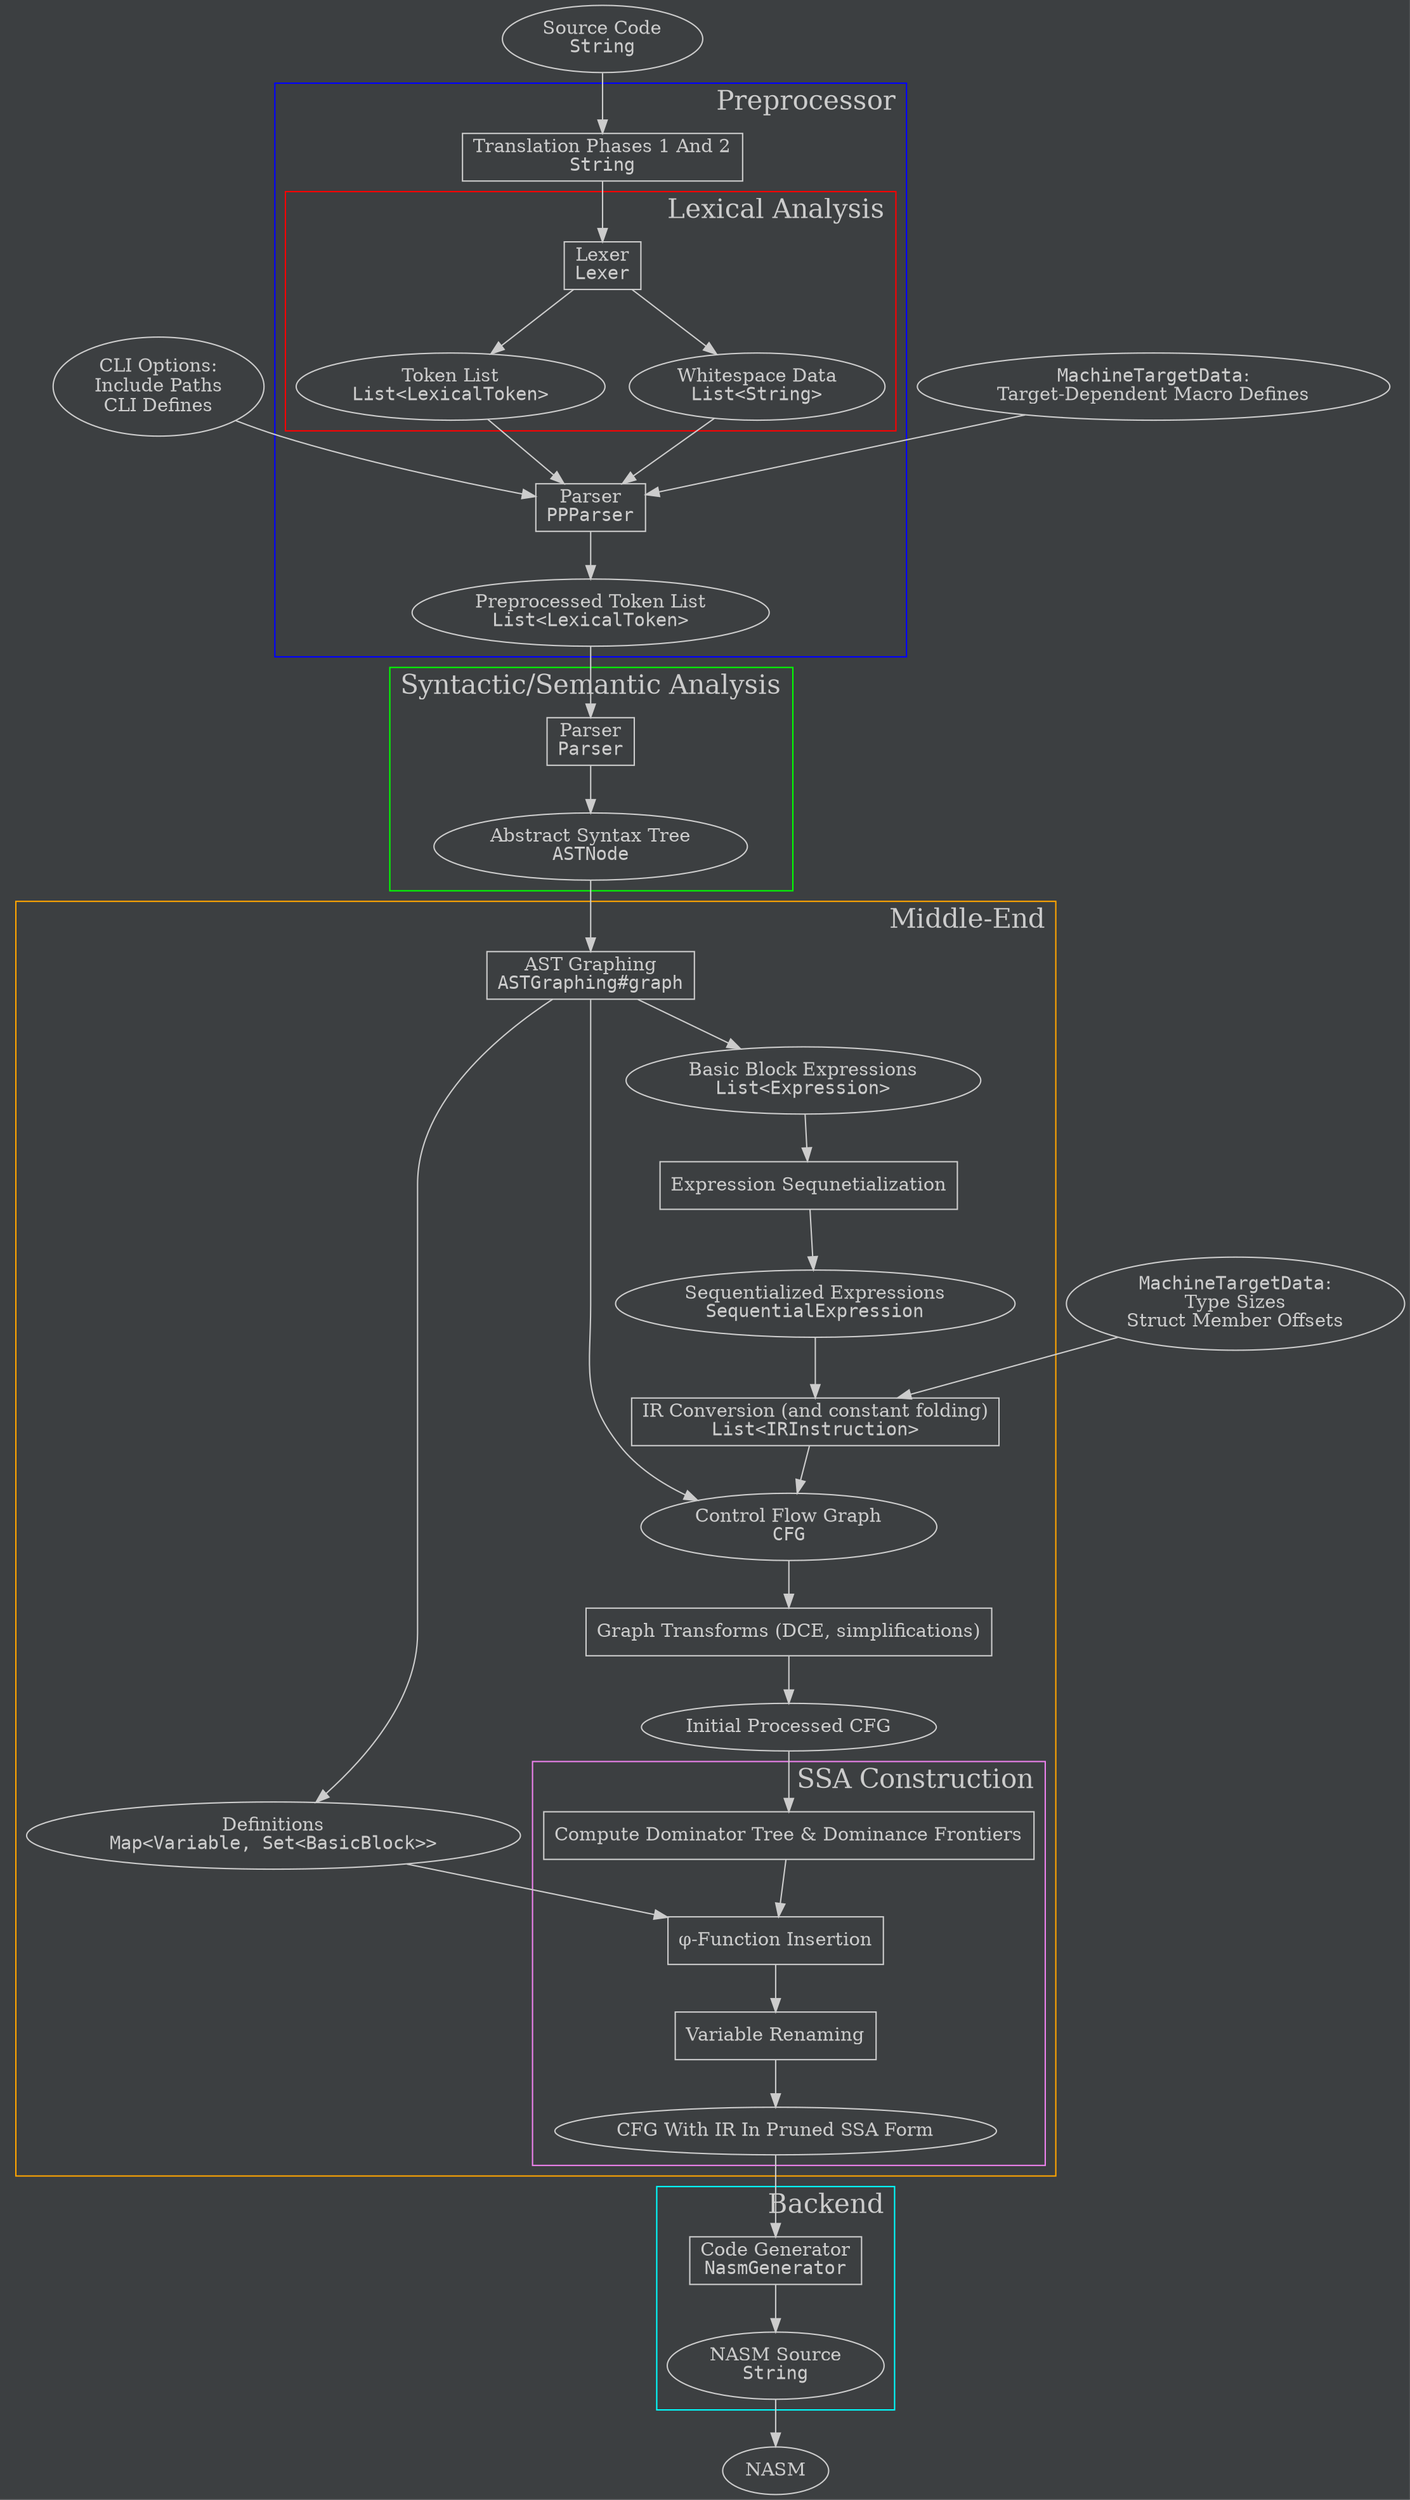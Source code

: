digraph pipeline {
  graph[bgcolor="#3C3F41FF"];
  node[fontcolor="#CCCCCCFF",color="#CCCCCCFF"];
  edge[color="#CCCCCCFF",fontcolor="#CCCCCCFF"];

  cliOptions[label="CLI Options:\nInclude Paths\nCLI Defines"];
  source[label=<Source Code<br/><font point-size="14" face="monospace">String</font>>];
  targetData1[label=<<font point-size="14" face="monospace">MachineTargetData</font>:<br/>Target-Dependent Macro Defines>];
  targetData2[label=<<font point-size="14" face="monospace">MachineTargetData</font>:<br/>Type Sizes<br/>Struct Member Offsets>];
  lexer[label=<Lexer<br/><font point-size="14" face="monospace">Lexer</font>>,shape=box]
  tokenList[label=<Token List<br/><font point-size="14" face="monospace">List&lt;LexicalToken&gt;</font>>];
  whitespaceList[label=<Whitespace Data<br/><font point-size="14" face="monospace">List&lt;String&gt;</font>>];
  trPhase1And2[label=<Translation Phases 1 And 2<br/><font point-size="14" face="monospace">String</font>>,shape=box];
  ppParser[label=<Parser<br/><font point-size="14" face="monospace">PPParser</font>>,shape=box];
  ppTokens[label=<Preprocessed Token List<br/><font point-size="14" face="monospace">List&lt;LexicalToken&gt;</font>>];
  parser[label=<Parser<br/><font point-size="14" face="monospace">Parser</font>>,shape=box];
  ast[label=<Abstract Syntax Tree<br/><font point-size="14" face="monospace">ASTNode</font>>];
  graphing[label=<AST Graphing<br/><font point-size="14" face="monospace">ASTGraphing#graph</font>>,shape=box];
  definitions[label=<Definitions<br/><font point-size="14" face="monospace">Map&lt;Variable, Set&lt;BasicBlock&gt;&gt;</font>>];
  cfg[label=<Control Flow Graph<br/><font point-size="14" face="monospace">CFG</font>>];
  basicBlockContent[label=<Basic Block Expressions<br/><font point-size="14" face="monospace">List&lt;Expression&gt;</font>>];
  seq[label="Expression Sequnetialization",shape=box];
  seqExprs[label=<Sequentialized Expressions<br/><font point-size="14" face="monospace">SequentialExpression</font>>];
  irBuilder[label=<IR Conversion (and constant folding)<br/><font point-size="14" face="monospace">List&lt;IRInstruction&gt;</font>>,shape=box];
  bbTransforms[label="Graph Transforms (DCE, simplifications)",shape=box];
  cfgNodes[label="Initial Processed CFG"];
  domFrontier[label="Compute Dominator Tree & Dominance Frontiers",shape=box];
  phiInsertion[label="φ-Function Insertion",shape=box];
  variableRename[label="Variable Renaming",shape=box];
  ssaFormCFG[label="CFG With IR In Pruned SSA Form"];
  codeGenerator[label=<Code Generator<br/><font point-size="14" face="monospace">NasmGenerator</font>>,shape=box];
  nasmCode[label=<NASM Source<br/><font point-size="14" face="monospace">String</font>>];
  assembler[label="NASM"];

  source -> trPhase1And2 -> lexer;

  lexer -> tokenList -> ppParser;
  lexer -> whitespaceList -> ppParser;

  targetData1 -> ppParser;
  cliOptions -> ppParser;

  ppParser -> ppTokens -> parser -> ast -> graphing;

  graphing -> {cfg, definitions, basicBlockContent};

  basicBlockContent -> seq -> seqExprs -> irBuilder;

  targetData2 -> irBuilder;

  irBuilder -> cfg -> bbTransforms -> cfgNodes -> domFrontier;

  {definitions, domFrontier} -> phiInsertion;

  phiInsertion -> variableRename -> ssaFormCFG -> codeGenerator -> nasmCode -> assembler;

  subgraph cluster_preprocessor {
    trPhase1And2; ppParser; ppTokens;
    subgraph cluster_lex {
      tokenList; lexer; whitespaceList;
      label=<<font color="#CCCCCCFF" point-size="20">Lexical Analysis</font>>;
      labeljust="right";
      color="red";
    }
    label=<<font color="#CCCCCCFF" point-size="20">Preprocessor</font>>;
    labeljust="right";
    color="blue";
  }
  subgraph cluster_parser {
    parser; ast;
    label=<<font color="#CCCCCCFF" point-size="20">Syntactic/Semantic Analysis</font>>;
    labeljust="right";
    color="green";
  }
  subgraph cluster_analysis {
    graphing; cfg; bbTransforms; definitions; cfgNodes; seq; basicBlockContent; seqExprs;
    irBuilder;
    subgraph cluster_ssa {
      domFrontier; phiInsertion; variableRename; ssaFormCFG;
      label=<<font color="#CCCCCCFF" point-size="20">SSA Construction</font>>;
      labeljust="right";
      color="violet";
    }
    label=<<font color="#CCCCCCFF" point-size="20">Middle-End</font>>;
    labeljust="right";
    color="orange";
  }
  subgraph cluster_backend {
    codeGenerator; nasmCode;
    label=<<font color="#CCCCCCFF" point-size="20">Backend</font>>;
    labeljust="right";
    color="cyan";
  }
}
